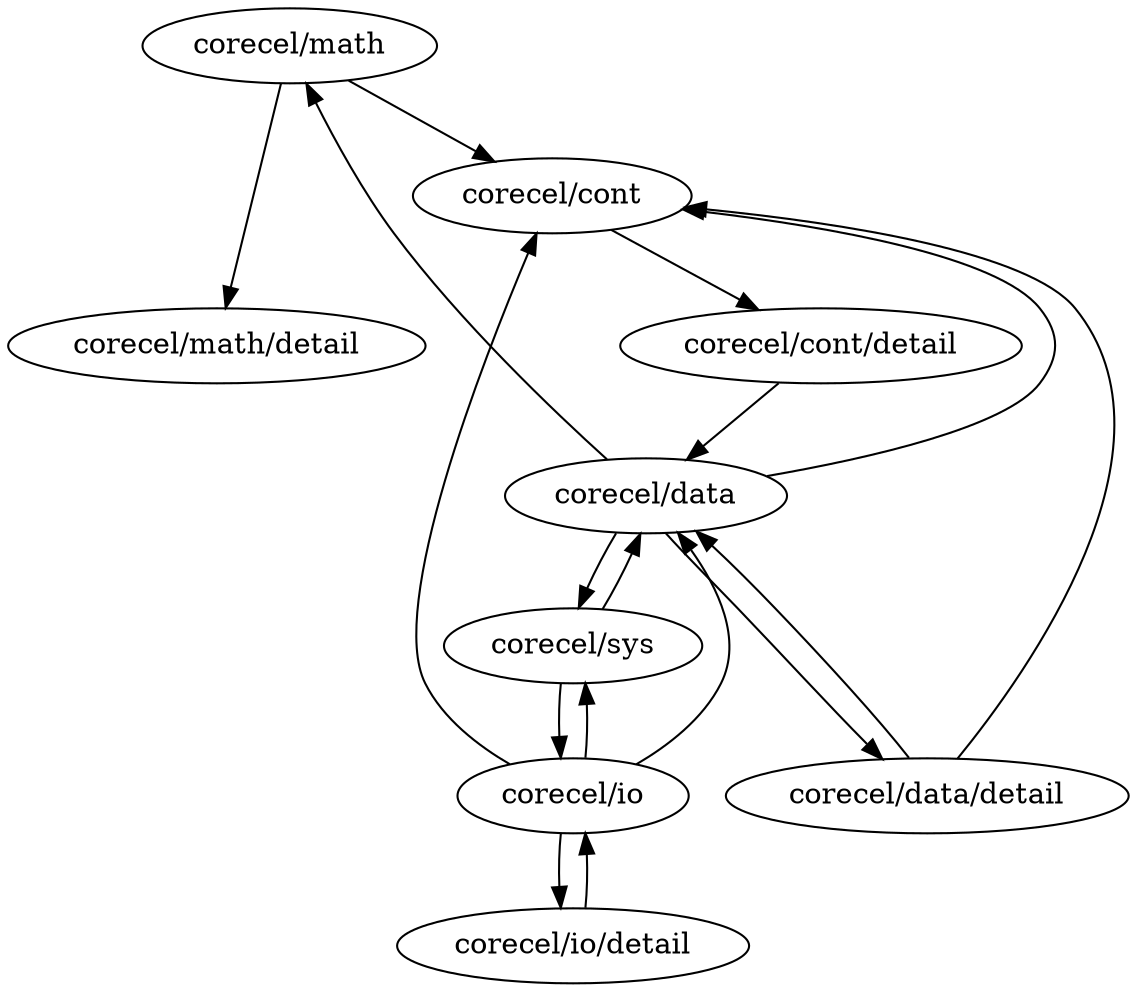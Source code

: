 digraph packages {
"corecel/math" -> "corecel/math/detail" [weight=0.250] // [0.3333333333333333, 0.16666666666666666, 0.25]
"corecel/math" -> "corecel/cont" [weight=0.167] // [0.16666666666666666]
"corecel/data" -> "corecel/cont" [weight=0.300] // [0.2, 0.3333333333333333, 0.3333333333333333, 0.3333333333333333]
"corecel/data" -> "corecel/data/detail" [weight=0.300] // [0.2, 0.3333333333333333, 0.3333333333333333, 0.3333333333333333]
"corecel/data" -> "corecel/sys" [weight=0.333] // [0.3333333333333333]
"corecel/io" -> "corecel/io/detail" [weight=0.567] // [1.0, 0.2, 0.5]
"corecel/sys" -> "corecel/data" [weight=0.321] // [0.14285714285714285, 0.5]
"corecel/cont" -> "corecel/cont/detail" [weight=0.750] // [1.0, 0.5]
"corecel/io" -> "corecel/cont" [weight=0.350] // [0.2, 0.5]
"corecel/io" -> "corecel/data" [weight=0.200] // [0.2]
"corecel/io" -> "corecel/sys" [weight=0.250] // [0.25]
"corecel/data" -> "corecel/math" [weight=0.500] // [0.5]
"corecel/data/detail" -> "corecel/data" [weight=0.200] // [0.2]
"corecel/data/detail" -> "corecel/cont" [weight=0.225] // [0.2, 0.25]
"corecel/cont/detail" -> "corecel/data" [weight=0.333] // [0.3333333333333333]
"corecel/sys" -> "corecel/io" [weight=1.000] // [1.0]
"corecel/io/detail" -> "corecel/io" [weight=1.000] // [1.0]
}
